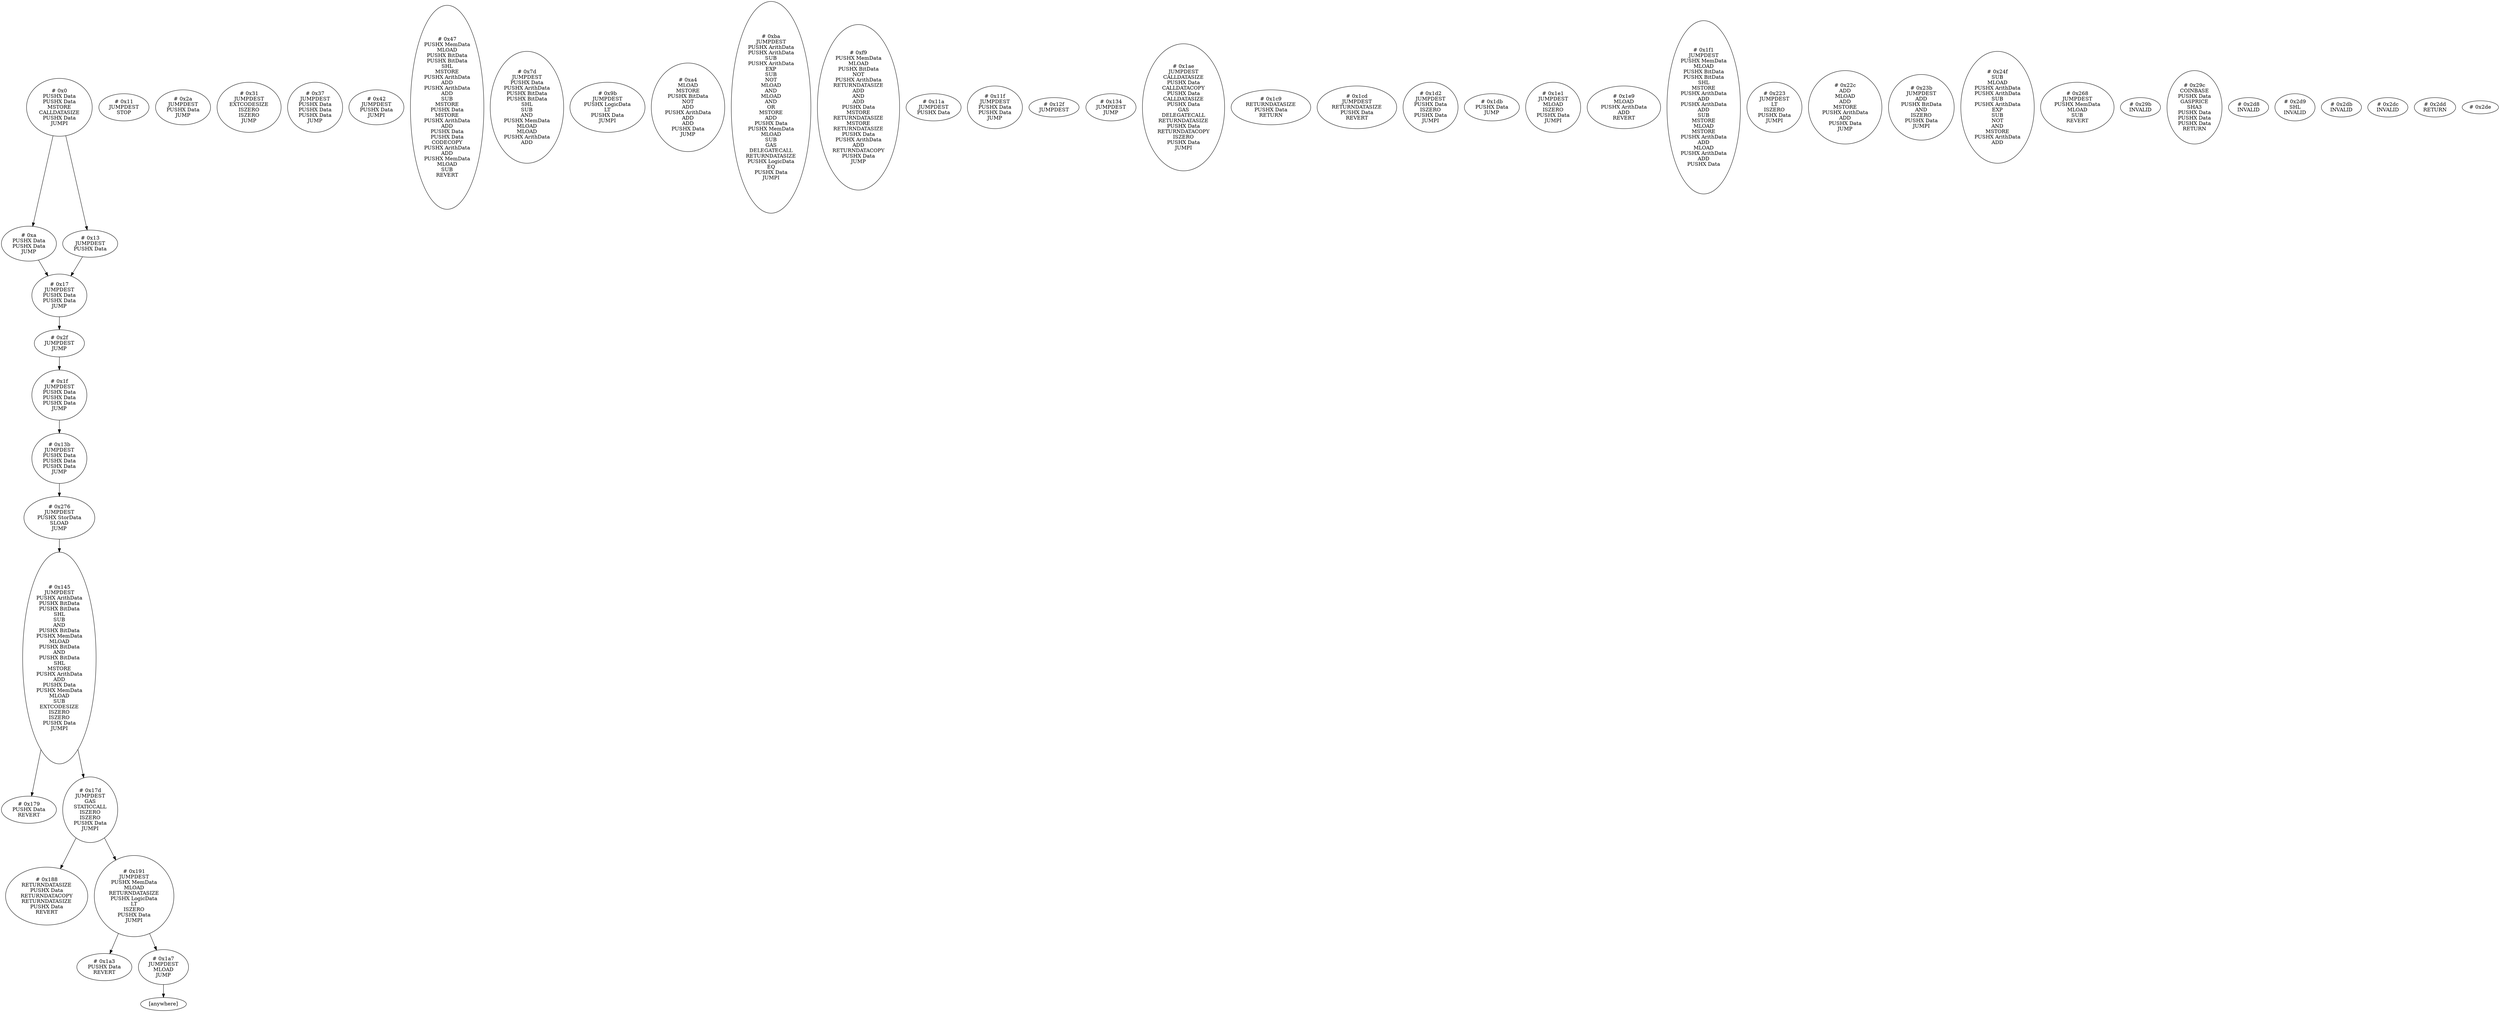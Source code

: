 /* Generated by GvGen v.1.0 (https://www.github.com/stricaud/gvgen) */

digraph G {
compound=true;
   node1 [label="[anywhere]"];
   node2 [label="# 0x0
PUSHX Data
PUSHX Data
MSTORE
CALLDATASIZE
PUSHX Data
JUMPI
"];
   node3 [label="# 0xa
PUSHX Data
PUSHX Data
JUMP
"];
   node4 [label="# 0x11
JUMPDEST
STOP
"];
   node5 [label="# 0x13
JUMPDEST
PUSHX Data
"];
   node6 [label="# 0x17
JUMPDEST
PUSHX Data
PUSHX Data
JUMP
"];
   node7 [label="# 0x1f
JUMPDEST
PUSHX Data
PUSHX Data
PUSHX Data
JUMP
"];
   node8 [label="# 0x2a
JUMPDEST
PUSHX Data
JUMP
"];
   node9 [label="# 0x2f
JUMPDEST
JUMP
"];
   node10 [label="# 0x31
JUMPDEST
EXTCODESIZE
ISZERO
ISZERO
JUMP
"];
   node11 [label="# 0x37
JUMPDEST
PUSHX Data
PUSHX Data
PUSHX Data
JUMP
"];
   node12 [label="# 0x42
JUMPDEST
PUSHX Data
JUMPI
"];
   node13 [label="# 0x47
PUSHX MemData
MLOAD
PUSHX BitData
PUSHX BitData
SHL
MSTORE
PUSHX ArithData
ADD
PUSHX ArithData
ADD
SUB
MSTORE
PUSHX Data
MSTORE
PUSHX ArithData
ADD
PUSHX Data
PUSHX Data
CODECOPY
PUSHX ArithData
ADD
PUSHX MemData
MLOAD
SUB
REVERT
"];
   node14 [label="# 0x7d
JUMPDEST
PUSHX Data
PUSHX ArithData
PUSHX BitData
PUSHX BitData
SHL
SUB
AND
PUSHX MemData
MLOAD
MLOAD
PUSHX ArithData
ADD
"];
   node15 [label="# 0x9b
JUMPDEST
PUSHX LogicData
LT
PUSHX Data
JUMPI
"];
   node16 [label="# 0xa4
MLOAD
MSTORE
PUSHX BitData
NOT
ADD
PUSHX ArithData
ADD
ADD
PUSHX Data
JUMP
"];
   node17 [label="# 0xba
JUMPDEST
PUSHX ArithData
PUSHX ArithData
SUB
PUSHX ArithData
EXP
SUB
NOT
MLOAD
AND
MLOAD
AND
OR
MSTORE
ADD
PUSHX Data
PUSHX MemData
MLOAD
SUB
GAS
DELEGATECALL
RETURNDATASIZE
PUSHX LogicData
EQ
PUSHX Data
JUMPI
"];
   node18 [label="# 0xf9
PUSHX MemData
MLOAD
PUSHX BitData
NOT
PUSHX ArithData
RETURNDATASIZE
ADD
AND
ADD
PUSHX Data
MSTORE
RETURNDATASIZE
MSTORE
RETURNDATASIZE
PUSHX Data
PUSHX ArithData
ADD
RETURNDATACOPY
PUSHX Data
JUMP
"];
   node19 [label="# 0x11a
JUMPDEST
PUSHX Data
"];
   node20 [label="# 0x11f
JUMPDEST
PUSHX Data
PUSHX Data
JUMP
"];
   node21 [label="# 0x12f
JUMPDEST
"];
   node22 [label="# 0x134
JUMPDEST
JUMP
"];
   node23 [label="# 0x13b
JUMPDEST
PUSHX Data
PUSHX Data
PUSHX Data
JUMP
"];
   node24 [label="# 0x145
JUMPDEST
PUSHX ArithData
PUSHX BitData
PUSHX BitData
SHL
SUB
AND
PUSHX BitData
PUSHX MemData
MLOAD
PUSHX BitData
AND
PUSHX BitData
SHL
MSTORE
PUSHX ArithData
ADD
PUSHX Data
PUSHX MemData
MLOAD
SUB
EXTCODESIZE
ISZERO
ISZERO
PUSHX Data
JUMPI
"];
   node25 [label="# 0x179
PUSHX Data
REVERT
"];
   node26 [label="# 0x17d
JUMPDEST
GAS
STATICCALL
ISZERO
ISZERO
PUSHX Data
JUMPI
"];
   node27 [label="# 0x188
RETURNDATASIZE
PUSHX Data
RETURNDATACOPY
RETURNDATASIZE
PUSHX Data
REVERT
"];
   node28 [label="# 0x191
JUMPDEST
PUSHX MemData
MLOAD
RETURNDATASIZE
PUSHX LogicData
LT
ISZERO
PUSHX Data
JUMPI
"];
   node29 [label="# 0x1a3
PUSHX Data
REVERT
"];
   node30 [label="# 0x1a7
JUMPDEST
MLOAD
JUMP
"];
   node31 [label="# 0x1ae
JUMPDEST
CALLDATASIZE
PUSHX Data
CALLDATACOPY
PUSHX Data
CALLDATASIZE
PUSHX Data
GAS
DELEGATECALL
RETURNDATASIZE
PUSHX Data
RETURNDATACOPY
ISZERO
PUSHX Data
JUMPI
"];
   node32 [label="# 0x1c9
RETURNDATASIZE
PUSHX Data
RETURN
"];
   node33 [label="# 0x1cd
JUMPDEST
RETURNDATASIZE
PUSHX Data
REVERT
"];
   node34 [label="# 0x1d2
JUMPDEST
PUSHX Data
ISZERO
PUSHX Data
JUMPI
"];
   node35 [label="# 0x1db
PUSHX Data
JUMP
"];
   node36 [label="# 0x1e1
JUMPDEST
MLOAD
ISZERO
PUSHX Data
JUMPI
"];
   node37 [label="# 0x1e9
MLOAD
PUSHX ArithData
ADD
REVERT
"];
   node38 [label="# 0x1f1
JUMPDEST
PUSHX MemData
MLOAD
PUSHX BitData
PUSHX BitData
SHL
MSTORE
PUSHX ArithData
ADD
PUSHX ArithData
ADD
SUB
MSTORE
MLOAD
MSTORE
PUSHX ArithData
ADD
MLOAD
PUSHX ArithData
ADD
PUSHX Data
"];
   node39 [label="# 0x223
JUMPDEST
LT
ISZERO
PUSHX Data
JUMPI
"];
   node40 [label="# 0x22c
ADD
MLOAD
ADD
MSTORE
PUSHX ArithData
ADD
PUSHX Data
JUMP
"];
   node41 [label="# 0x23b
JUMPDEST
ADD
PUSHX BitData
AND
ISZERO
PUSHX Data
JUMPI
"];
   node42 [label="# 0x24f
SUB
MLOAD
PUSHX ArithData
PUSHX ArithData
SUB
PUSHX ArithData
EXP
SUB
NOT
AND
MSTORE
PUSHX ArithData
ADD
"];
   node43 [label="# 0x268
JUMPDEST
PUSHX MemData
MLOAD
SUB
REVERT
"];
   node44 [label="# 0x276
JUMPDEST
PUSHX StorData
SLOAD
JUMP
"];
   node45 [label="# 0x29b
INVALID
"];
   node46 [label="# 0x29c
COINBASE
PUSHX Data
GASPRICE
SHA3
PUSHX Data
PUSHX Data
PUSHX Data
RETURN
"];
   node47 [label="# 0x2d8
INVALID
"];
   node48 [label="# 0x2d9
SHL
INVALID
"];
   node49 [label="# 0x2db
INVALID
"];
   node50 [label="# 0x2dc
INVALID
"];
   node51 [label="# 0x2dd
RETURN
"];
   node52 [label="# 0x2de
"];
node2->node5;
node2->node3;
node3->node6;
node5->node6;
node6->node9;
node7->node23;
node9->node7;
node23->node44;
node24->node26;
node24->node25;
node26->node28;
node26->node27;
node28->node30;
node28->node29;
node30->node1;
node44->node24;
}
